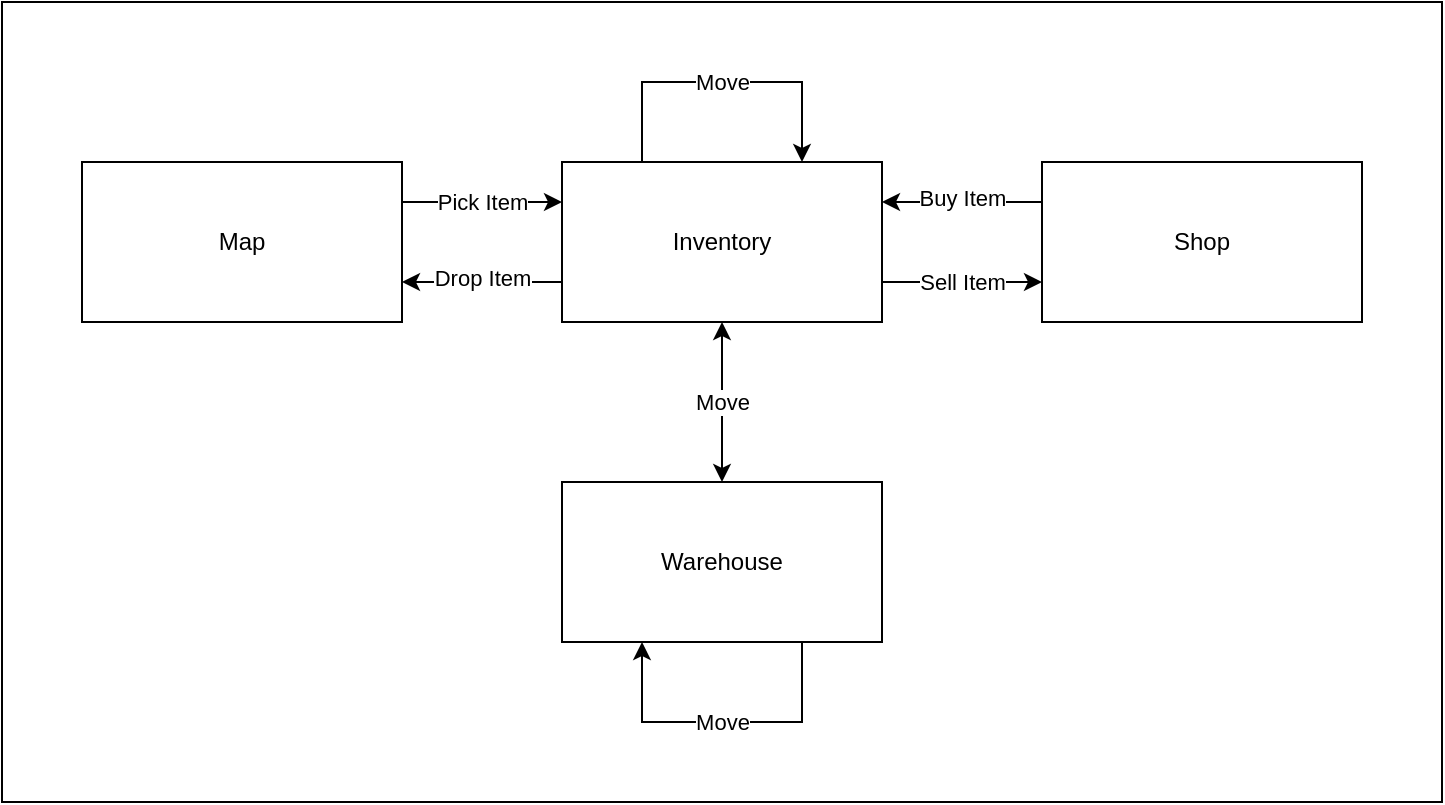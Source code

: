 <mxfile version="27.1.6">
  <diagram name="Page-1" id="NipN5fTp9PLxG7IVd8oc">
    <mxGraphModel dx="1892" dy="1236" grid="1" gridSize="10" guides="1" tooltips="1" connect="1" arrows="1" fold="1" page="1" pageScale="1" pageWidth="1169" pageHeight="827" math="0" shadow="0">
      <root>
        <mxCell id="0" />
        <mxCell id="1" parent="0" />
        <mxCell id="0PBgmSTMqWtycvxxDNwt-22" value="" style="rounded=0;whiteSpace=wrap;html=1;" vertex="1" parent="1">
          <mxGeometry x="240" y="240" width="720" height="400" as="geometry" />
        </mxCell>
        <mxCell id="0PBgmSTMqWtycvxxDNwt-1" value="Map" style="rounded=0;whiteSpace=wrap;html=1;" vertex="1" parent="1">
          <mxGeometry x="280" y="320" width="160" height="80" as="geometry" />
        </mxCell>
        <mxCell id="0PBgmSTMqWtycvxxDNwt-2" value="Inventory" style="rounded=0;whiteSpace=wrap;html=1;" vertex="1" parent="1">
          <mxGeometry x="520" y="320" width="160" height="80" as="geometry" />
        </mxCell>
        <mxCell id="0PBgmSTMqWtycvxxDNwt-3" value="Shop" style="rounded=0;whiteSpace=wrap;html=1;" vertex="1" parent="1">
          <mxGeometry x="760" y="320" width="160" height="80" as="geometry" />
        </mxCell>
        <mxCell id="0PBgmSTMqWtycvxxDNwt-4" value="Warehouse" style="rounded=0;whiteSpace=wrap;html=1;" vertex="1" parent="1">
          <mxGeometry x="520" y="480" width="160" height="80" as="geometry" />
        </mxCell>
        <mxCell id="0PBgmSTMqWtycvxxDNwt-5" value="" style="endArrow=classic;html=1;rounded=0;exitX=1;exitY=0.25;exitDx=0;exitDy=0;entryX=0;entryY=0.25;entryDx=0;entryDy=0;" edge="1" parent="1" source="0PBgmSTMqWtycvxxDNwt-1" target="0PBgmSTMqWtycvxxDNwt-2">
          <mxGeometry width="50" height="50" relative="1" as="geometry">
            <mxPoint x="520" y="520" as="sourcePoint" />
            <mxPoint x="570" y="470" as="targetPoint" />
          </mxGeometry>
        </mxCell>
        <mxCell id="0PBgmSTMqWtycvxxDNwt-8" value="Pick Item" style="edgeLabel;html=1;align=center;verticalAlign=middle;resizable=0;points=[];" vertex="1" connectable="0" parent="0PBgmSTMqWtycvxxDNwt-5">
          <mxGeometry x="-0.55" relative="1" as="geometry">
            <mxPoint x="22" as="offset" />
          </mxGeometry>
        </mxCell>
        <mxCell id="0PBgmSTMqWtycvxxDNwt-7" value="" style="endArrow=classic;html=1;rounded=0;entryX=1;entryY=0.75;entryDx=0;entryDy=0;exitX=0;exitY=0.75;exitDx=0;exitDy=0;" edge="1" parent="1" source="0PBgmSTMqWtycvxxDNwt-2" target="0PBgmSTMqWtycvxxDNwt-1">
          <mxGeometry width="50" height="50" relative="1" as="geometry">
            <mxPoint x="520" y="520" as="sourcePoint" />
            <mxPoint x="570" y="470" as="targetPoint" />
          </mxGeometry>
        </mxCell>
        <mxCell id="0PBgmSTMqWtycvxxDNwt-9" value="Drop Item" style="edgeLabel;html=1;align=center;verticalAlign=middle;resizable=0;points=[];" vertex="1" connectable="0" parent="0PBgmSTMqWtycvxxDNwt-7">
          <mxGeometry x="-0.15" y="-2" relative="1" as="geometry">
            <mxPoint x="-6" as="offset" />
          </mxGeometry>
        </mxCell>
        <mxCell id="0PBgmSTMqWtycvxxDNwt-10" value="" style="endArrow=classic;html=1;rounded=0;entryX=0;entryY=0.75;entryDx=0;entryDy=0;exitX=1;exitY=0.75;exitDx=0;exitDy=0;" edge="1" parent="1" source="0PBgmSTMqWtycvxxDNwt-2" target="0PBgmSTMqWtycvxxDNwt-3">
          <mxGeometry width="50" height="50" relative="1" as="geometry">
            <mxPoint x="600" y="460" as="sourcePoint" />
            <mxPoint x="650" y="410" as="targetPoint" />
          </mxGeometry>
        </mxCell>
        <mxCell id="0PBgmSTMqWtycvxxDNwt-11" value="Sell Item" style="edgeLabel;html=1;align=center;verticalAlign=middle;resizable=0;points=[];" vertex="1" connectable="0" parent="0PBgmSTMqWtycvxxDNwt-10">
          <mxGeometry x="-0.4" y="-3" relative="1" as="geometry">
            <mxPoint x="16" y="-3" as="offset" />
          </mxGeometry>
        </mxCell>
        <mxCell id="0PBgmSTMqWtycvxxDNwt-12" value="" style="endArrow=classic;html=1;rounded=0;exitX=0;exitY=0.25;exitDx=0;exitDy=0;entryX=1;entryY=0.25;entryDx=0;entryDy=0;" edge="1" parent="1" source="0PBgmSTMqWtycvxxDNwt-3" target="0PBgmSTMqWtycvxxDNwt-2">
          <mxGeometry width="50" height="50" relative="1" as="geometry">
            <mxPoint x="600" y="460" as="sourcePoint" />
            <mxPoint x="650" y="410" as="targetPoint" />
          </mxGeometry>
        </mxCell>
        <mxCell id="0PBgmSTMqWtycvxxDNwt-13" value="Buy Item" style="edgeLabel;html=1;align=center;verticalAlign=middle;resizable=0;points=[];" vertex="1" connectable="0" parent="0PBgmSTMqWtycvxxDNwt-12">
          <mxGeometry x="0.325" y="-2" relative="1" as="geometry">
            <mxPoint x="13" as="offset" />
          </mxGeometry>
        </mxCell>
        <mxCell id="0PBgmSTMqWtycvxxDNwt-14" value="" style="endArrow=classic;html=1;rounded=0;exitX=0.25;exitY=0;exitDx=0;exitDy=0;entryX=0.75;entryY=0;entryDx=0;entryDy=0;" edge="1" parent="1" source="0PBgmSTMqWtycvxxDNwt-2" target="0PBgmSTMqWtycvxxDNwt-2">
          <mxGeometry width="50" height="50" relative="1" as="geometry">
            <mxPoint x="560" y="320" as="sourcePoint" />
            <mxPoint x="640" y="320" as="targetPoint" />
            <Array as="points">
              <mxPoint x="560" y="280" />
              <mxPoint x="640" y="280" />
            </Array>
          </mxGeometry>
        </mxCell>
        <mxCell id="0PBgmSTMqWtycvxxDNwt-15" value="Move" style="edgeLabel;html=1;align=center;verticalAlign=middle;resizable=0;points=[];" vertex="1" connectable="0" parent="0PBgmSTMqWtycvxxDNwt-14">
          <mxGeometry relative="1" as="geometry">
            <mxPoint as="offset" />
          </mxGeometry>
        </mxCell>
        <mxCell id="0PBgmSTMqWtycvxxDNwt-17" value="" style="endArrow=classic;startArrow=classic;html=1;rounded=0;entryX=0.5;entryY=1;entryDx=0;entryDy=0;exitX=0.5;exitY=0;exitDx=0;exitDy=0;" edge="1" parent="1" source="0PBgmSTMqWtycvxxDNwt-4" target="0PBgmSTMqWtycvxxDNwt-2">
          <mxGeometry width="50" height="50" relative="1" as="geometry">
            <mxPoint x="600" y="460" as="sourcePoint" />
            <mxPoint x="650" y="410" as="targetPoint" />
          </mxGeometry>
        </mxCell>
        <mxCell id="0PBgmSTMqWtycvxxDNwt-18" value="Move" style="edgeLabel;html=1;align=center;verticalAlign=middle;resizable=0;points=[];" vertex="1" connectable="0" parent="0PBgmSTMqWtycvxxDNwt-17">
          <mxGeometry x="0.3" y="1" relative="1" as="geometry">
            <mxPoint x="1" y="12" as="offset" />
          </mxGeometry>
        </mxCell>
        <mxCell id="0PBgmSTMqWtycvxxDNwt-20" value="" style="endArrow=classic;html=1;rounded=0;exitX=0.75;exitY=1;exitDx=0;exitDy=0;entryX=0.25;entryY=1;entryDx=0;entryDy=0;" edge="1" parent="1">
          <mxGeometry width="50" height="50" relative="1" as="geometry">
            <mxPoint x="640" y="560" as="sourcePoint" />
            <mxPoint x="560" y="560" as="targetPoint" />
            <Array as="points">
              <mxPoint x="640" y="600" />
              <mxPoint x="560" y="600" />
            </Array>
          </mxGeometry>
        </mxCell>
        <mxCell id="0PBgmSTMqWtycvxxDNwt-21" value="Move" style="edgeLabel;html=1;align=center;verticalAlign=middle;resizable=0;points=[];" vertex="1" connectable="0" parent="0PBgmSTMqWtycvxxDNwt-20">
          <mxGeometry x="0.062" relative="1" as="geometry">
            <mxPoint x="5" as="offset" />
          </mxGeometry>
        </mxCell>
      </root>
    </mxGraphModel>
  </diagram>
</mxfile>
